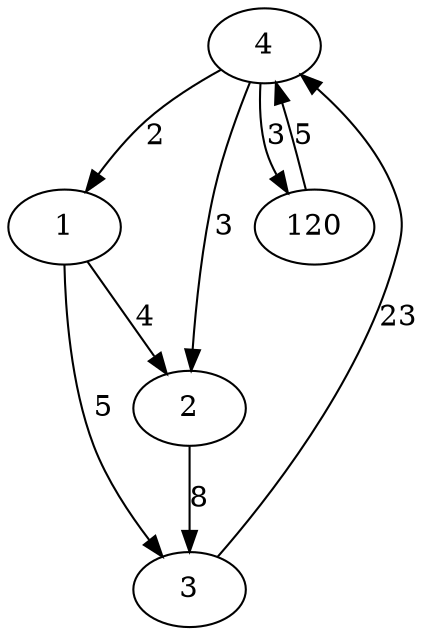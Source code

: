 digraph {4 -> 1[label="2"];4 -> 2[label="3"];1 -> 2[label="4"];1 -> 3[label="5"];2 -> 3[label="8"];3 -> 4[label="23"];4 -> 120[label="3"];120 -> 4[label="5"];}